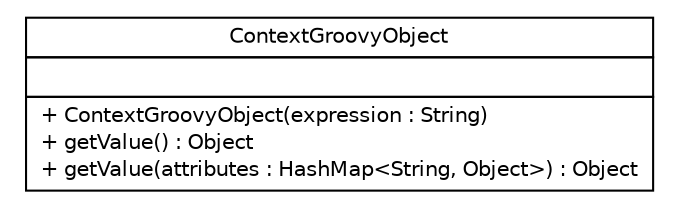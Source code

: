 #!/usr/local/bin/dot
#
# Class diagram 
# Generated by UMLGraph version R5_6 (http://www.umlgraph.org/)
#

digraph G {
	edge [fontname="Helvetica",fontsize=10,labelfontname="Helvetica",labelfontsize=10];
	node [fontname="Helvetica",fontsize=10,shape=plaintext];
	nodesep=0.25;
	ranksep=0.5;
	// sorcer.core.context.eval.ContextGroovyObject
	c62016 [label=<<table title="sorcer.core.context.eval.ContextGroovyObject" border="0" cellborder="1" cellspacing="0" cellpadding="2" port="p" href="./ContextGroovyObject.html">
		<tr><td><table border="0" cellspacing="0" cellpadding="1">
<tr><td align="center" balign="center"> ContextGroovyObject </td></tr>
		</table></td></tr>
		<tr><td><table border="0" cellspacing="0" cellpadding="1">
<tr><td align="left" balign="left">  </td></tr>
		</table></td></tr>
		<tr><td><table border="0" cellspacing="0" cellpadding="1">
<tr><td align="left" balign="left"> + ContextGroovyObject(expression : String) </td></tr>
<tr><td align="left" balign="left"> + getValue() : Object </td></tr>
<tr><td align="left" balign="left"> + getValue(attributes : HashMap&lt;String, Object&gt;) : Object </td></tr>
		</table></td></tr>
		</table>>, URL="./ContextGroovyObject.html", fontname="Helvetica", fontcolor="black", fontsize=10.0];
}

